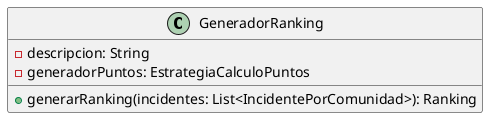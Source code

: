 @startuml
'https://plantuml.com/class-diagram

class GeneradorRanking{
 - descripcion: String
 - generadorPuntos: EstrategiaCalculoPuntos
 + generarRanking(incidentes: List<IncidentePorComunidad>): Ranking
}

@enduml